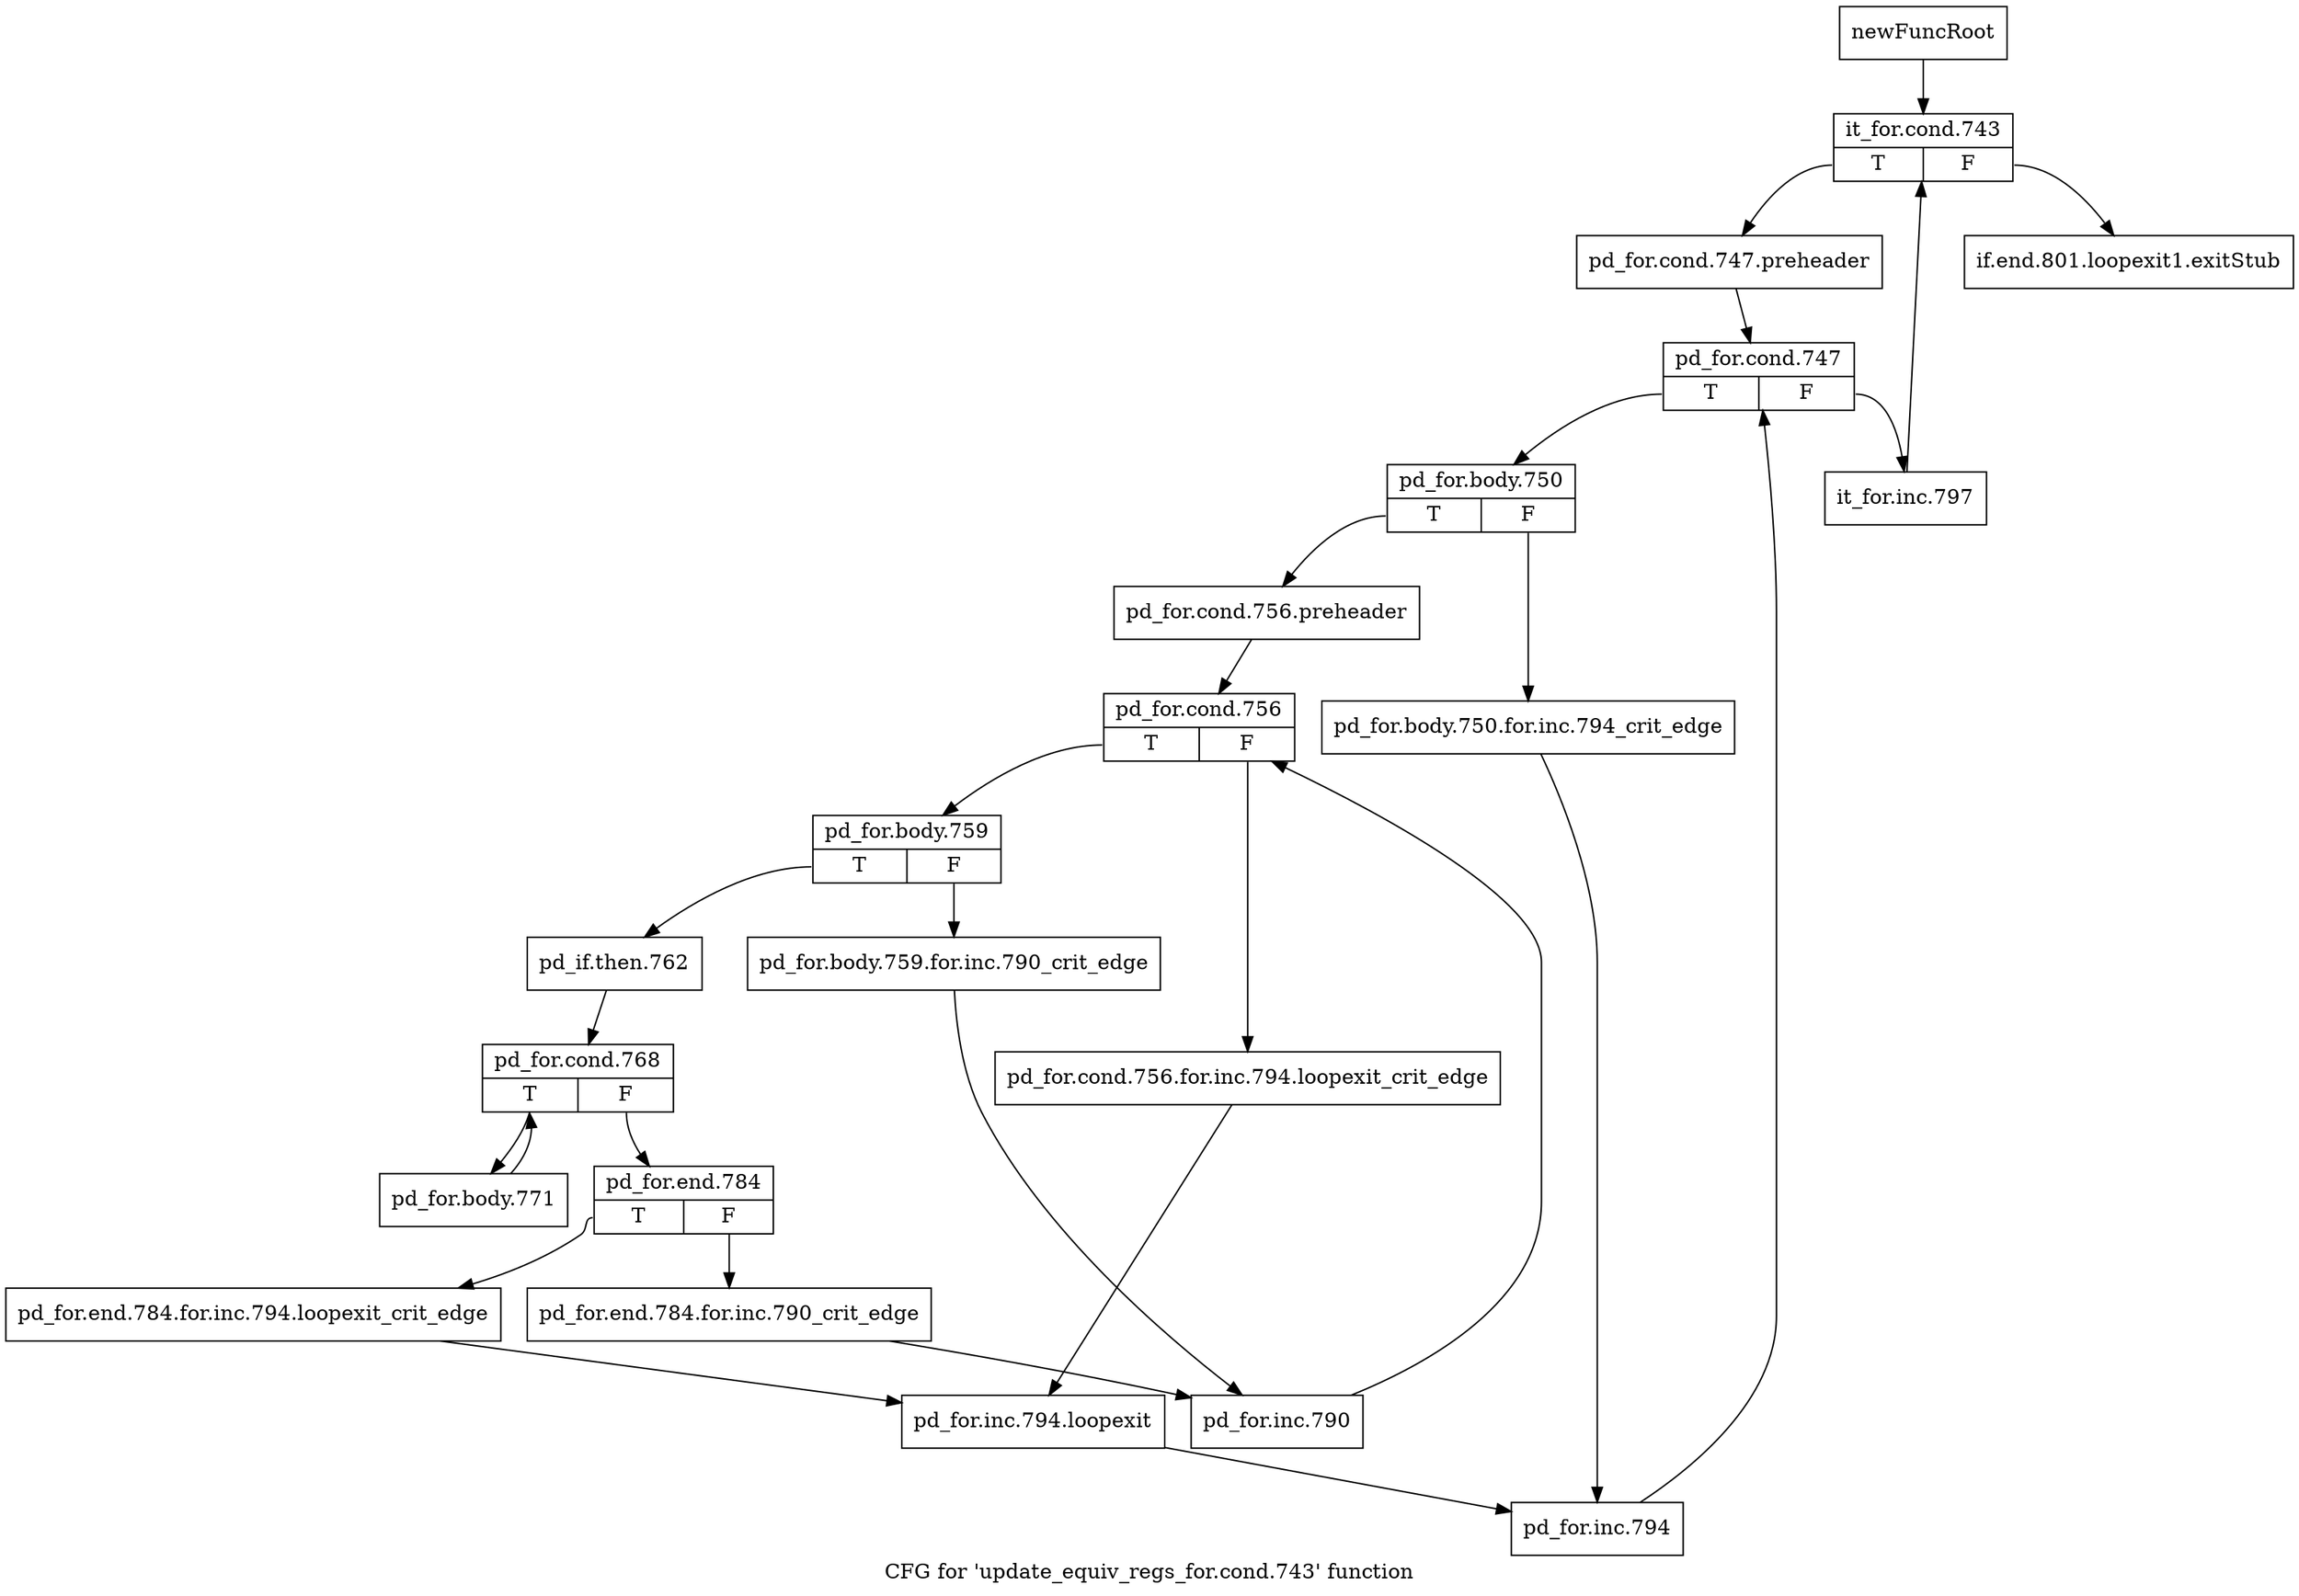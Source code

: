 digraph "CFG for 'update_equiv_regs_for.cond.743' function" {
	label="CFG for 'update_equiv_regs_for.cond.743' function";

	Node0xb3fd270 [shape=record,label="{newFuncRoot}"];
	Node0xb3fd270 -> Node0xb3fd820;
	Node0xb3fd7d0 [shape=record,label="{if.end.801.loopexit1.exitStub}"];
	Node0xb3fd820 [shape=record,label="{it_for.cond.743|{<s0>T|<s1>F}}"];
	Node0xb3fd820:s0 -> Node0xb3fd870;
	Node0xb3fd820:s1 -> Node0xb3fd7d0;
	Node0xb3fd870 [shape=record,label="{pd_for.cond.747.preheader}"];
	Node0xb3fd870 -> Node0xb3fd8c0;
	Node0xb3fd8c0 [shape=record,label="{pd_for.cond.747|{<s0>T|<s1>F}}"];
	Node0xb3fd8c0:s0 -> Node0xb3fd960;
	Node0xb3fd8c0:s1 -> Node0xb3fd910;
	Node0xb3fd910 [shape=record,label="{it_for.inc.797}"];
	Node0xb3fd910 -> Node0xb3fd820;
	Node0xb3fd960 [shape=record,label="{pd_for.body.750|{<s0>T|<s1>F}}"];
	Node0xb3fd960:s0 -> Node0xb3fda00;
	Node0xb3fd960:s1 -> Node0xb3fd9b0;
	Node0xb3fd9b0 [shape=record,label="{pd_for.body.750.for.inc.794_crit_edge}"];
	Node0xb3fd9b0 -> Node0xb3fddc0;
	Node0xb3fda00 [shape=record,label="{pd_for.cond.756.preheader}"];
	Node0xb3fda00 -> Node0xb3fda50;
	Node0xb3fda50 [shape=record,label="{pd_for.cond.756|{<s0>T|<s1>F}}"];
	Node0xb3fda50:s0 -> Node0xb3fdaf0;
	Node0xb3fda50:s1 -> Node0xb3fdaa0;
	Node0xb3fdaa0 [shape=record,label="{pd_for.cond.756.for.inc.794.loopexit_crit_edge}"];
	Node0xb3fdaa0 -> Node0xb3fdd70;
	Node0xb3fdaf0 [shape=record,label="{pd_for.body.759|{<s0>T|<s1>F}}"];
	Node0xb3fdaf0:s0 -> Node0xb3fdb90;
	Node0xb3fdaf0:s1 -> Node0xb3fdb40;
	Node0xb3fdb40 [shape=record,label="{pd_for.body.759.for.inc.790_crit_edge}"];
	Node0xb3fdb40 -> Node0xb3fdcd0;
	Node0xb3fdb90 [shape=record,label="{pd_if.then.762}"];
	Node0xb3fdb90 -> Node0xb3fdbe0;
	Node0xb3fdbe0 [shape=record,label="{pd_for.cond.768|{<s0>T|<s1>F}}"];
	Node0xb3fdbe0:s0 -> Node0xb3fde10;
	Node0xb3fdbe0:s1 -> Node0xb3fdc30;
	Node0xb3fdc30 [shape=record,label="{pd_for.end.784|{<s0>T|<s1>F}}"];
	Node0xb3fdc30:s0 -> Node0xb3fdd20;
	Node0xb3fdc30:s1 -> Node0xb3fdc80;
	Node0xb3fdc80 [shape=record,label="{pd_for.end.784.for.inc.790_crit_edge}"];
	Node0xb3fdc80 -> Node0xb3fdcd0;
	Node0xb3fdcd0 [shape=record,label="{pd_for.inc.790}"];
	Node0xb3fdcd0 -> Node0xb3fda50;
	Node0xb3fdd20 [shape=record,label="{pd_for.end.784.for.inc.794.loopexit_crit_edge}"];
	Node0xb3fdd20 -> Node0xb3fdd70;
	Node0xb3fdd70 [shape=record,label="{pd_for.inc.794.loopexit}"];
	Node0xb3fdd70 -> Node0xb3fddc0;
	Node0xb3fddc0 [shape=record,label="{pd_for.inc.794}"];
	Node0xb3fddc0 -> Node0xb3fd8c0;
	Node0xb3fde10 [shape=record,label="{pd_for.body.771}"];
	Node0xb3fde10 -> Node0xb3fdbe0;
}
